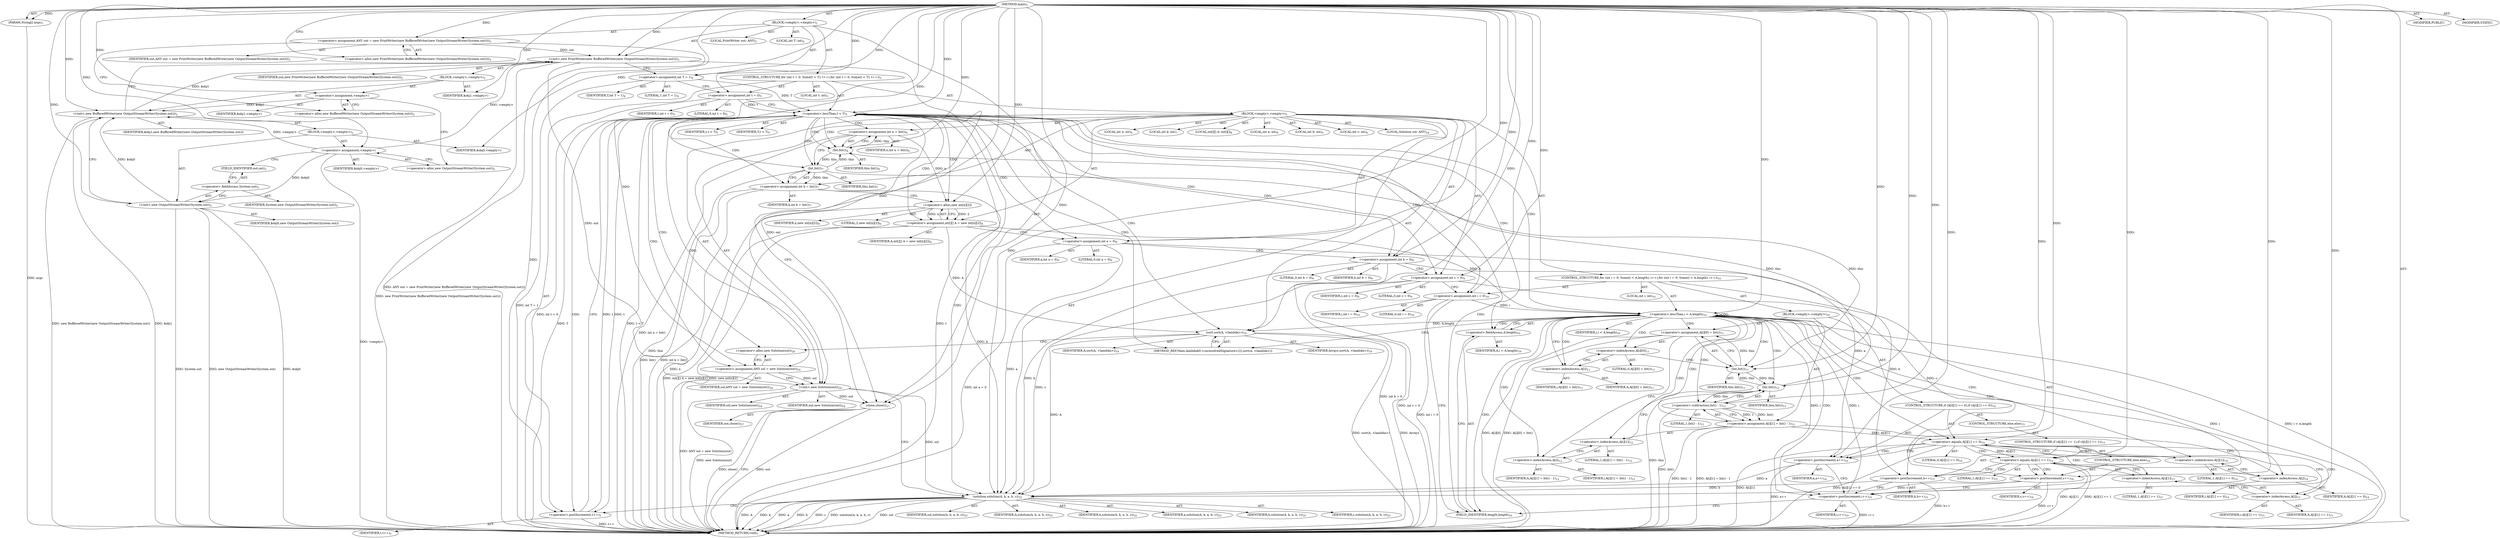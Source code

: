 digraph "main" {  
"43" [label = <(METHOD,main)<SUB>1</SUB>> ]
"26" [label = <(PARAM,String[] args)<SUB>1</SUB>> ]
"44" [label = <(BLOCK,&lt;empty&gt;,&lt;empty&gt;)<SUB>1</SUB>> ]
"4" [label = <(LOCAL,PrintWriter out: ANY)<SUB>2</SUB>> ]
"45" [label = <(&lt;operator&gt;.assignment,ANY out = new PrintWriter(new BufferedWriter(new OutputStreamWriter(System.out))))<SUB>2</SUB>> ]
"46" [label = <(IDENTIFIER,out,ANY out = new PrintWriter(new BufferedWriter(new OutputStreamWriter(System.out))))<SUB>2</SUB>> ]
"47" [label = <(&lt;operator&gt;.alloc,new PrintWriter(new BufferedWriter(new OutputStreamWriter(System.out))))<SUB>2</SUB>> ]
"48" [label = <(&lt;init&gt;,new PrintWriter(new BufferedWriter(new OutputStreamWriter(System.out))))<SUB>2</SUB>> ]
"3" [label = <(IDENTIFIER,out,new PrintWriter(new BufferedWriter(new OutputStreamWriter(System.out))))<SUB>2</SUB>> ]
"49" [label = <(BLOCK,&lt;empty&gt;,&lt;empty&gt;)<SUB>2</SUB>> ]
"50" [label = <(&lt;operator&gt;.assignment,&lt;empty&gt;)> ]
"51" [label = <(IDENTIFIER,$obj1,&lt;empty&gt;)> ]
"52" [label = <(&lt;operator&gt;.alloc,new BufferedWriter(new OutputStreamWriter(System.out)))<SUB>2</SUB>> ]
"53" [label = <(&lt;init&gt;,new BufferedWriter(new OutputStreamWriter(System.out)))<SUB>2</SUB>> ]
"54" [label = <(IDENTIFIER,$obj1,new BufferedWriter(new OutputStreamWriter(System.out)))> ]
"55" [label = <(BLOCK,&lt;empty&gt;,&lt;empty&gt;)<SUB>2</SUB>> ]
"56" [label = <(&lt;operator&gt;.assignment,&lt;empty&gt;)> ]
"57" [label = <(IDENTIFIER,$obj0,&lt;empty&gt;)> ]
"58" [label = <(&lt;operator&gt;.alloc,new OutputStreamWriter(System.out))<SUB>2</SUB>> ]
"59" [label = <(&lt;init&gt;,new OutputStreamWriter(System.out))<SUB>2</SUB>> ]
"60" [label = <(IDENTIFIER,$obj0,new OutputStreamWriter(System.out))> ]
"61" [label = <(&lt;operator&gt;.fieldAccess,System.out)<SUB>2</SUB>> ]
"62" [label = <(IDENTIFIER,System,new OutputStreamWriter(System.out))<SUB>2</SUB>> ]
"63" [label = <(FIELD_IDENTIFIER,out,out)<SUB>2</SUB>> ]
"64" [label = <(IDENTIFIER,$obj0,&lt;empty&gt;)> ]
"65" [label = <(IDENTIFIER,$obj1,&lt;empty&gt;)> ]
"22" [label = <(LOCAL,int T: int)<SUB>4</SUB>> ]
"66" [label = <(&lt;operator&gt;.assignment,int T = 1)<SUB>4</SUB>> ]
"67" [label = <(IDENTIFIER,T,int T = 1)<SUB>4</SUB>> ]
"68" [label = <(LITERAL,1,int T = 1)<SUB>4</SUB>> ]
"69" [label = <(CONTROL_STRUCTURE,for (int t = 0; Some(t &lt; T); t++),for (int t = 0; Some(t &lt; T); t++))<SUB>5</SUB>> ]
"24" [label = <(LOCAL,int t: int)<SUB>5</SUB>> ]
"70" [label = <(&lt;operator&gt;.assignment,int t = 0)<SUB>5</SUB>> ]
"71" [label = <(IDENTIFIER,t,int t = 0)<SUB>5</SUB>> ]
"72" [label = <(LITERAL,0,int t = 0)<SUB>5</SUB>> ]
"73" [label = <(&lt;operator&gt;.lessThan,t &lt; T)<SUB>5</SUB>> ]
"74" [label = <(IDENTIFIER,t,t &lt; T)<SUB>5</SUB>> ]
"75" [label = <(IDENTIFIER,T,t &lt; T)<SUB>5</SUB>> ]
"76" [label = <(&lt;operator&gt;.postIncrement,t++)<SUB>5</SUB>> ]
"77" [label = <(IDENTIFIER,t,t++)<SUB>5</SUB>> ]
"78" [label = <(BLOCK,&lt;empty&gt;,&lt;empty&gt;)<SUB>5</SUB>> ]
"6" [label = <(LOCAL,int n: int)<SUB>6</SUB>> ]
"79" [label = <(&lt;operator&gt;.assignment,int n = Int())<SUB>6</SUB>> ]
"80" [label = <(IDENTIFIER,n,int n = Int())<SUB>6</SUB>> ]
"81" [label = <(Int,Int())<SUB>6</SUB>> ]
"82" [label = <(IDENTIFIER,this,Int())<SUB>6</SUB>> ]
"15" [label = <(LOCAL,int k: int)<SUB>7</SUB>> ]
"83" [label = <(&lt;operator&gt;.assignment,int k = Int())<SUB>7</SUB>> ]
"84" [label = <(IDENTIFIER,k,int k = Int())<SUB>7</SUB>> ]
"85" [label = <(Int,Int())<SUB>7</SUB>> ]
"86" [label = <(IDENTIFIER,this,Int())<SUB>7</SUB>> ]
"17" [label = <(LOCAL,int[][] A: int[][])<SUB>8</SUB>> ]
"87" [label = <(&lt;operator&gt;.assignment,int[][] A = new int[n][2])<SUB>8</SUB>> ]
"88" [label = <(IDENTIFIER,A,int[][] A = new int[n][2])<SUB>8</SUB>> ]
"89" [label = <(&lt;operator&gt;.alloc,new int[n][2])> ]
"90" [label = <(IDENTIFIER,n,new int[n][2])<SUB>8</SUB>> ]
"91" [label = <(LITERAL,2,new int[n][2])<SUB>8</SUB>> ]
"19" [label = <(LOCAL,int a: int)<SUB>9</SUB>> ]
"11" [label = <(LOCAL,int b: int)<SUB>9</SUB>> ]
"13" [label = <(LOCAL,int c: int)<SUB>9</SUB>> ]
"92" [label = <(&lt;operator&gt;.assignment,int a = 0)<SUB>9</SUB>> ]
"93" [label = <(IDENTIFIER,a,int a = 0)<SUB>9</SUB>> ]
"94" [label = <(LITERAL,0,int a = 0)<SUB>9</SUB>> ]
"95" [label = <(&lt;operator&gt;.assignment,int b = 0)<SUB>9</SUB>> ]
"96" [label = <(IDENTIFIER,b,int b = 0)<SUB>9</SUB>> ]
"97" [label = <(LITERAL,0,int b = 0)<SUB>9</SUB>> ]
"98" [label = <(&lt;operator&gt;.assignment,int c = 0)<SUB>9</SUB>> ]
"99" [label = <(IDENTIFIER,c,int c = 0)<SUB>9</SUB>> ]
"100" [label = <(LITERAL,0,int c = 0)<SUB>9</SUB>> ]
"101" [label = <(CONTROL_STRUCTURE,for (int i = 0; Some(i &lt; A.length); i++),for (int i = 0; Some(i &lt; A.length); i++))<SUB>10</SUB>> ]
"9" [label = <(LOCAL,int i: int)<SUB>10</SUB>> ]
"102" [label = <(&lt;operator&gt;.assignment,int i = 0)<SUB>10</SUB>> ]
"103" [label = <(IDENTIFIER,i,int i = 0)<SUB>10</SUB>> ]
"104" [label = <(LITERAL,0,int i = 0)<SUB>10</SUB>> ]
"105" [label = <(&lt;operator&gt;.lessThan,i &lt; A.length)<SUB>10</SUB>> ]
"106" [label = <(IDENTIFIER,i,i &lt; A.length)<SUB>10</SUB>> ]
"107" [label = <(&lt;operator&gt;.fieldAccess,A.length)<SUB>10</SUB>> ]
"108" [label = <(IDENTIFIER,A,i &lt; A.length)<SUB>10</SUB>> ]
"109" [label = <(FIELD_IDENTIFIER,length,length)<SUB>10</SUB>> ]
"110" [label = <(&lt;operator&gt;.postIncrement,i++)<SUB>10</SUB>> ]
"111" [label = <(IDENTIFIER,i,i++)<SUB>10</SUB>> ]
"112" [label = <(BLOCK,&lt;empty&gt;,&lt;empty&gt;)<SUB>10</SUB>> ]
"113" [label = <(&lt;operator&gt;.assignment,A[i][0] = Int())<SUB>11</SUB>> ]
"114" [label = <(&lt;operator&gt;.indexAccess,A[i][0])<SUB>11</SUB>> ]
"115" [label = <(&lt;operator&gt;.indexAccess,A[i])<SUB>11</SUB>> ]
"116" [label = <(IDENTIFIER,A,A[i][0] = Int())<SUB>11</SUB>> ]
"117" [label = <(IDENTIFIER,i,A[i][0] = Int())<SUB>11</SUB>> ]
"118" [label = <(LITERAL,0,A[i][0] = Int())<SUB>11</SUB>> ]
"119" [label = <(Int,Int())<SUB>11</SUB>> ]
"120" [label = <(IDENTIFIER,this,Int())<SUB>11</SUB>> ]
"121" [label = <(&lt;operator&gt;.assignment,A[i][1] = Int() - 1)<SUB>12</SUB>> ]
"122" [label = <(&lt;operator&gt;.indexAccess,A[i][1])<SUB>12</SUB>> ]
"123" [label = <(&lt;operator&gt;.indexAccess,A[i])<SUB>12</SUB>> ]
"124" [label = <(IDENTIFIER,A,A[i][1] = Int() - 1)<SUB>12</SUB>> ]
"125" [label = <(IDENTIFIER,i,A[i][1] = Int() - 1)<SUB>12</SUB>> ]
"126" [label = <(LITERAL,1,A[i][1] = Int() - 1)<SUB>12</SUB>> ]
"127" [label = <(&lt;operator&gt;.subtraction,Int() - 1)<SUB>12</SUB>> ]
"128" [label = <(Int,Int())<SUB>12</SUB>> ]
"129" [label = <(IDENTIFIER,this,Int())<SUB>12</SUB>> ]
"130" [label = <(LITERAL,1,Int() - 1)<SUB>12</SUB>> ]
"131" [label = <(CONTROL_STRUCTURE,if (A[i][1] == 0),if (A[i][1] == 0))<SUB>14</SUB>> ]
"132" [label = <(&lt;operator&gt;.equals,A[i][1] == 0)<SUB>14</SUB>> ]
"133" [label = <(&lt;operator&gt;.indexAccess,A[i][1])<SUB>14</SUB>> ]
"134" [label = <(&lt;operator&gt;.indexAccess,A[i])<SUB>14</SUB>> ]
"135" [label = <(IDENTIFIER,A,A[i][1] == 0)<SUB>14</SUB>> ]
"136" [label = <(IDENTIFIER,i,A[i][1] == 0)<SUB>14</SUB>> ]
"137" [label = <(LITERAL,1,A[i][1] == 0)<SUB>14</SUB>> ]
"138" [label = <(LITERAL,0,A[i][1] == 0)<SUB>14</SUB>> ]
"139" [label = <(&lt;operator&gt;.postIncrement,a++)<SUB>14</SUB>> ]
"140" [label = <(IDENTIFIER,a,a++)<SUB>14</SUB>> ]
"141" [label = <(CONTROL_STRUCTURE,else,else)<SUB>15</SUB>> ]
"142" [label = <(CONTROL_STRUCTURE,if (A[i][1] == 1),if (A[i][1] == 1))<SUB>15</SUB>> ]
"143" [label = <(&lt;operator&gt;.equals,A[i][1] == 1)<SUB>15</SUB>> ]
"144" [label = <(&lt;operator&gt;.indexAccess,A[i][1])<SUB>15</SUB>> ]
"145" [label = <(&lt;operator&gt;.indexAccess,A[i])<SUB>15</SUB>> ]
"146" [label = <(IDENTIFIER,A,A[i][1] == 1)<SUB>15</SUB>> ]
"147" [label = <(IDENTIFIER,i,A[i][1] == 1)<SUB>15</SUB>> ]
"148" [label = <(LITERAL,1,A[i][1] == 1)<SUB>15</SUB>> ]
"149" [label = <(LITERAL,1,A[i][1] == 1)<SUB>15</SUB>> ]
"150" [label = <(&lt;operator&gt;.postIncrement,b++)<SUB>15</SUB>> ]
"151" [label = <(IDENTIFIER,b,b++)<SUB>15</SUB>> ]
"152" [label = <(CONTROL_STRUCTURE,else,else)<SUB>16</SUB>> ]
"153" [label = <(&lt;operator&gt;.postIncrement,c++)<SUB>16</SUB>> ]
"154" [label = <(IDENTIFIER,c,c++)<SUB>16</SUB>> ]
"155" [label = <(sort,sort(A, &lt;lambda&gt;))<SUB>19</SUB>> ]
"156" [label = <(IDENTIFIER,Arrays,sort(A, &lt;lambda&gt;))<SUB>19</SUB>> ]
"157" [label = <(IDENTIFIER,A,sort(A, &lt;lambda&gt;))<SUB>19</SUB>> ]
"7" [label = <(METHOD_REF,Main.lambda$0:&lt;unresolvedSignature&gt;(2),sort(A, &lt;lambda&gt;))> ]
"28" [label = <(LOCAL,Solution sol: ANY)<SUB>24</SUB>> ]
"158" [label = <(&lt;operator&gt;.assignment,ANY sol = new Solution(out))<SUB>24</SUB>> ]
"159" [label = <(IDENTIFIER,sol,ANY sol = new Solution(out))<SUB>24</SUB>> ]
"160" [label = <(&lt;operator&gt;.alloc,new Solution(out))<SUB>24</SUB>> ]
"161" [label = <(&lt;init&gt;,new Solution(out))<SUB>24</SUB>> ]
"27" [label = <(IDENTIFIER,sol,new Solution(out))<SUB>24</SUB>> ]
"162" [label = <(IDENTIFIER,out,new Solution(out))<SUB>24</SUB>> ]
"163" [label = <(solution,solution(A, k, a, b, c))<SUB>25</SUB>> ]
"164" [label = <(IDENTIFIER,sol,solution(A, k, a, b, c))<SUB>25</SUB>> ]
"165" [label = <(IDENTIFIER,A,solution(A, k, a, b, c))<SUB>25</SUB>> ]
"166" [label = <(IDENTIFIER,k,solution(A, k, a, b, c))<SUB>25</SUB>> ]
"167" [label = <(IDENTIFIER,a,solution(A, k, a, b, c))<SUB>25</SUB>> ]
"168" [label = <(IDENTIFIER,b,solution(A, k, a, b, c))<SUB>25</SUB>> ]
"169" [label = <(IDENTIFIER,c,solution(A, k, a, b, c))<SUB>25</SUB>> ]
"170" [label = <(close,close())<SUB>27</SUB>> ]
"171" [label = <(IDENTIFIER,out,close())<SUB>27</SUB>> ]
"172" [label = <(MODIFIER,PUBLIC)> ]
"173" [label = <(MODIFIER,STATIC)> ]
"174" [label = <(METHOD_RETURN,void)<SUB>1</SUB>> ]
  "43" -> "26"  [ label = "AST: "] 
  "43" -> "44"  [ label = "AST: "] 
  "43" -> "172"  [ label = "AST: "] 
  "43" -> "173"  [ label = "AST: "] 
  "43" -> "174"  [ label = "AST: "] 
  "44" -> "4"  [ label = "AST: "] 
  "44" -> "45"  [ label = "AST: "] 
  "44" -> "48"  [ label = "AST: "] 
  "44" -> "22"  [ label = "AST: "] 
  "44" -> "66"  [ label = "AST: "] 
  "44" -> "69"  [ label = "AST: "] 
  "44" -> "170"  [ label = "AST: "] 
  "45" -> "46"  [ label = "AST: "] 
  "45" -> "47"  [ label = "AST: "] 
  "48" -> "3"  [ label = "AST: "] 
  "48" -> "49"  [ label = "AST: "] 
  "49" -> "50"  [ label = "AST: "] 
  "49" -> "53"  [ label = "AST: "] 
  "49" -> "65"  [ label = "AST: "] 
  "50" -> "51"  [ label = "AST: "] 
  "50" -> "52"  [ label = "AST: "] 
  "53" -> "54"  [ label = "AST: "] 
  "53" -> "55"  [ label = "AST: "] 
  "55" -> "56"  [ label = "AST: "] 
  "55" -> "59"  [ label = "AST: "] 
  "55" -> "64"  [ label = "AST: "] 
  "56" -> "57"  [ label = "AST: "] 
  "56" -> "58"  [ label = "AST: "] 
  "59" -> "60"  [ label = "AST: "] 
  "59" -> "61"  [ label = "AST: "] 
  "61" -> "62"  [ label = "AST: "] 
  "61" -> "63"  [ label = "AST: "] 
  "66" -> "67"  [ label = "AST: "] 
  "66" -> "68"  [ label = "AST: "] 
  "69" -> "24"  [ label = "AST: "] 
  "69" -> "70"  [ label = "AST: "] 
  "69" -> "73"  [ label = "AST: "] 
  "69" -> "76"  [ label = "AST: "] 
  "69" -> "78"  [ label = "AST: "] 
  "70" -> "71"  [ label = "AST: "] 
  "70" -> "72"  [ label = "AST: "] 
  "73" -> "74"  [ label = "AST: "] 
  "73" -> "75"  [ label = "AST: "] 
  "76" -> "77"  [ label = "AST: "] 
  "78" -> "6"  [ label = "AST: "] 
  "78" -> "79"  [ label = "AST: "] 
  "78" -> "15"  [ label = "AST: "] 
  "78" -> "83"  [ label = "AST: "] 
  "78" -> "17"  [ label = "AST: "] 
  "78" -> "87"  [ label = "AST: "] 
  "78" -> "19"  [ label = "AST: "] 
  "78" -> "11"  [ label = "AST: "] 
  "78" -> "13"  [ label = "AST: "] 
  "78" -> "92"  [ label = "AST: "] 
  "78" -> "95"  [ label = "AST: "] 
  "78" -> "98"  [ label = "AST: "] 
  "78" -> "101"  [ label = "AST: "] 
  "78" -> "155"  [ label = "AST: "] 
  "78" -> "28"  [ label = "AST: "] 
  "78" -> "158"  [ label = "AST: "] 
  "78" -> "161"  [ label = "AST: "] 
  "78" -> "163"  [ label = "AST: "] 
  "79" -> "80"  [ label = "AST: "] 
  "79" -> "81"  [ label = "AST: "] 
  "81" -> "82"  [ label = "AST: "] 
  "83" -> "84"  [ label = "AST: "] 
  "83" -> "85"  [ label = "AST: "] 
  "85" -> "86"  [ label = "AST: "] 
  "87" -> "88"  [ label = "AST: "] 
  "87" -> "89"  [ label = "AST: "] 
  "89" -> "90"  [ label = "AST: "] 
  "89" -> "91"  [ label = "AST: "] 
  "92" -> "93"  [ label = "AST: "] 
  "92" -> "94"  [ label = "AST: "] 
  "95" -> "96"  [ label = "AST: "] 
  "95" -> "97"  [ label = "AST: "] 
  "98" -> "99"  [ label = "AST: "] 
  "98" -> "100"  [ label = "AST: "] 
  "101" -> "9"  [ label = "AST: "] 
  "101" -> "102"  [ label = "AST: "] 
  "101" -> "105"  [ label = "AST: "] 
  "101" -> "110"  [ label = "AST: "] 
  "101" -> "112"  [ label = "AST: "] 
  "102" -> "103"  [ label = "AST: "] 
  "102" -> "104"  [ label = "AST: "] 
  "105" -> "106"  [ label = "AST: "] 
  "105" -> "107"  [ label = "AST: "] 
  "107" -> "108"  [ label = "AST: "] 
  "107" -> "109"  [ label = "AST: "] 
  "110" -> "111"  [ label = "AST: "] 
  "112" -> "113"  [ label = "AST: "] 
  "112" -> "121"  [ label = "AST: "] 
  "112" -> "131"  [ label = "AST: "] 
  "113" -> "114"  [ label = "AST: "] 
  "113" -> "119"  [ label = "AST: "] 
  "114" -> "115"  [ label = "AST: "] 
  "114" -> "118"  [ label = "AST: "] 
  "115" -> "116"  [ label = "AST: "] 
  "115" -> "117"  [ label = "AST: "] 
  "119" -> "120"  [ label = "AST: "] 
  "121" -> "122"  [ label = "AST: "] 
  "121" -> "127"  [ label = "AST: "] 
  "122" -> "123"  [ label = "AST: "] 
  "122" -> "126"  [ label = "AST: "] 
  "123" -> "124"  [ label = "AST: "] 
  "123" -> "125"  [ label = "AST: "] 
  "127" -> "128"  [ label = "AST: "] 
  "127" -> "130"  [ label = "AST: "] 
  "128" -> "129"  [ label = "AST: "] 
  "131" -> "132"  [ label = "AST: "] 
  "131" -> "139"  [ label = "AST: "] 
  "131" -> "141"  [ label = "AST: "] 
  "132" -> "133"  [ label = "AST: "] 
  "132" -> "138"  [ label = "AST: "] 
  "133" -> "134"  [ label = "AST: "] 
  "133" -> "137"  [ label = "AST: "] 
  "134" -> "135"  [ label = "AST: "] 
  "134" -> "136"  [ label = "AST: "] 
  "139" -> "140"  [ label = "AST: "] 
  "141" -> "142"  [ label = "AST: "] 
  "142" -> "143"  [ label = "AST: "] 
  "142" -> "150"  [ label = "AST: "] 
  "142" -> "152"  [ label = "AST: "] 
  "143" -> "144"  [ label = "AST: "] 
  "143" -> "149"  [ label = "AST: "] 
  "144" -> "145"  [ label = "AST: "] 
  "144" -> "148"  [ label = "AST: "] 
  "145" -> "146"  [ label = "AST: "] 
  "145" -> "147"  [ label = "AST: "] 
  "150" -> "151"  [ label = "AST: "] 
  "152" -> "153"  [ label = "AST: "] 
  "153" -> "154"  [ label = "AST: "] 
  "155" -> "156"  [ label = "AST: "] 
  "155" -> "157"  [ label = "AST: "] 
  "155" -> "7"  [ label = "AST: "] 
  "158" -> "159"  [ label = "AST: "] 
  "158" -> "160"  [ label = "AST: "] 
  "161" -> "27"  [ label = "AST: "] 
  "161" -> "162"  [ label = "AST: "] 
  "163" -> "164"  [ label = "AST: "] 
  "163" -> "165"  [ label = "AST: "] 
  "163" -> "166"  [ label = "AST: "] 
  "163" -> "167"  [ label = "AST: "] 
  "163" -> "168"  [ label = "AST: "] 
  "163" -> "169"  [ label = "AST: "] 
  "170" -> "171"  [ label = "AST: "] 
  "45" -> "52"  [ label = "CFG: "] 
  "48" -> "66"  [ label = "CFG: "] 
  "66" -> "70"  [ label = "CFG: "] 
  "170" -> "174"  [ label = "CFG: "] 
  "47" -> "45"  [ label = "CFG: "] 
  "70" -> "73"  [ label = "CFG: "] 
  "73" -> "81"  [ label = "CFG: "] 
  "73" -> "170"  [ label = "CFG: "] 
  "76" -> "73"  [ label = "CFG: "] 
  "50" -> "58"  [ label = "CFG: "] 
  "53" -> "48"  [ label = "CFG: "] 
  "79" -> "85"  [ label = "CFG: "] 
  "83" -> "89"  [ label = "CFG: "] 
  "87" -> "92"  [ label = "CFG: "] 
  "92" -> "95"  [ label = "CFG: "] 
  "95" -> "98"  [ label = "CFG: "] 
  "98" -> "102"  [ label = "CFG: "] 
  "155" -> "160"  [ label = "CFG: "] 
  "158" -> "161"  [ label = "CFG: "] 
  "161" -> "163"  [ label = "CFG: "] 
  "163" -> "76"  [ label = "CFG: "] 
  "52" -> "50"  [ label = "CFG: "] 
  "81" -> "79"  [ label = "CFG: "] 
  "85" -> "83"  [ label = "CFG: "] 
  "89" -> "87"  [ label = "CFG: "] 
  "102" -> "109"  [ label = "CFG: "] 
  "105" -> "115"  [ label = "CFG: "] 
  "105" -> "7"  [ label = "CFG: "] 
  "110" -> "109"  [ label = "CFG: "] 
  "7" -> "155"  [ label = "CFG: "] 
  "160" -> "158"  [ label = "CFG: "] 
  "56" -> "63"  [ label = "CFG: "] 
  "59" -> "53"  [ label = "CFG: "] 
  "107" -> "105"  [ label = "CFG: "] 
  "113" -> "123"  [ label = "CFG: "] 
  "121" -> "134"  [ label = "CFG: "] 
  "58" -> "56"  [ label = "CFG: "] 
  "61" -> "59"  [ label = "CFG: "] 
  "109" -> "107"  [ label = "CFG: "] 
  "114" -> "119"  [ label = "CFG: "] 
  "119" -> "113"  [ label = "CFG: "] 
  "122" -> "128"  [ label = "CFG: "] 
  "127" -> "121"  [ label = "CFG: "] 
  "132" -> "139"  [ label = "CFG: "] 
  "132" -> "145"  [ label = "CFG: "] 
  "139" -> "110"  [ label = "CFG: "] 
  "63" -> "61"  [ label = "CFG: "] 
  "115" -> "114"  [ label = "CFG: "] 
  "123" -> "122"  [ label = "CFG: "] 
  "128" -> "127"  [ label = "CFG: "] 
  "133" -> "132"  [ label = "CFG: "] 
  "134" -> "133"  [ label = "CFG: "] 
  "143" -> "150"  [ label = "CFG: "] 
  "143" -> "153"  [ label = "CFG: "] 
  "150" -> "110"  [ label = "CFG: "] 
  "144" -> "143"  [ label = "CFG: "] 
  "153" -> "110"  [ label = "CFG: "] 
  "145" -> "144"  [ label = "CFG: "] 
  "43" -> "47"  [ label = "CFG: "] 
  "26" -> "174"  [ label = "DDG: args"] 
  "45" -> "174"  [ label = "DDG: ANY out = new PrintWriter(new BufferedWriter(new OutputStreamWriter(System.out)))"] 
  "53" -> "174"  [ label = "DDG: $obj1"] 
  "56" -> "174"  [ label = "DDG: &lt;empty&gt;"] 
  "59" -> "174"  [ label = "DDG: $obj0"] 
  "59" -> "174"  [ label = "DDG: System.out"] 
  "59" -> "174"  [ label = "DDG: new OutputStreamWriter(System.out)"] 
  "53" -> "174"  [ label = "DDG: new BufferedWriter(new OutputStreamWriter(System.out))"] 
  "48" -> "174"  [ label = "DDG: new PrintWriter(new BufferedWriter(new OutputStreamWriter(System.out)))"] 
  "66" -> "174"  [ label = "DDG: int T = 1"] 
  "70" -> "174"  [ label = "DDG: int t = 0"] 
  "73" -> "174"  [ label = "DDG: t"] 
  "73" -> "174"  [ label = "DDG: T"] 
  "73" -> "174"  [ label = "DDG: t &lt; T"] 
  "170" -> "174"  [ label = "DDG: out"] 
  "170" -> "174"  [ label = "DDG: close()"] 
  "79" -> "174"  [ label = "DDG: int n = Int()"] 
  "85" -> "174"  [ label = "DDG: this"] 
  "83" -> "174"  [ label = "DDG: Int()"] 
  "83" -> "174"  [ label = "DDG: int k = Int()"] 
  "89" -> "174"  [ label = "DDG: n"] 
  "87" -> "174"  [ label = "DDG: new int[n][2]"] 
  "87" -> "174"  [ label = "DDG: int[][] A = new int[n][2]"] 
  "92" -> "174"  [ label = "DDG: int a = 0"] 
  "95" -> "174"  [ label = "DDG: int b = 0"] 
  "98" -> "174"  [ label = "DDG: int c = 0"] 
  "102" -> "174"  [ label = "DDG: int i = 0"] 
  "105" -> "174"  [ label = "DDG: i"] 
  "105" -> "174"  [ label = "DDG: i &lt; A.length"] 
  "155" -> "174"  [ label = "DDG: sort(A, &lt;lambda&gt;)"] 
  "158" -> "174"  [ label = "DDG: ANY sol = new Solution(out)"] 
  "161" -> "174"  [ label = "DDG: new Solution(out)"] 
  "163" -> "174"  [ label = "DDG: sol"] 
  "163" -> "174"  [ label = "DDG: A"] 
  "163" -> "174"  [ label = "DDG: k"] 
  "163" -> "174"  [ label = "DDG: a"] 
  "163" -> "174"  [ label = "DDG: b"] 
  "163" -> "174"  [ label = "DDG: c"] 
  "163" -> "174"  [ label = "DDG: solution(A, k, a, b, c)"] 
  "76" -> "174"  [ label = "DDG: t++"] 
  "113" -> "174"  [ label = "DDG: A[i][0]"] 
  "113" -> "174"  [ label = "DDG: A[i][0] = Int()"] 
  "128" -> "174"  [ label = "DDG: this"] 
  "127" -> "174"  [ label = "DDG: Int()"] 
  "121" -> "174"  [ label = "DDG: Int() - 1"] 
  "121" -> "174"  [ label = "DDG: A[i][1] = Int() - 1"] 
  "132" -> "174"  [ label = "DDG: A[i][1]"] 
  "132" -> "174"  [ label = "DDG: A[i][1] == 0"] 
  "143" -> "174"  [ label = "DDG: A[i][1]"] 
  "143" -> "174"  [ label = "DDG: A[i][1] == 1"] 
  "153" -> "174"  [ label = "DDG: c++"] 
  "150" -> "174"  [ label = "DDG: b++"] 
  "139" -> "174"  [ label = "DDG: a++"] 
  "110" -> "174"  [ label = "DDG: i++"] 
  "155" -> "174"  [ label = "DDG: Arrays"] 
  "43" -> "26"  [ label = "DDG: "] 
  "43" -> "45"  [ label = "DDG: "] 
  "43" -> "66"  [ label = "DDG: "] 
  "45" -> "48"  [ label = "DDG: out"] 
  "43" -> "48"  [ label = "DDG: "] 
  "56" -> "48"  [ label = "DDG: &lt;empty&gt;"] 
  "53" -> "48"  [ label = "DDG: $obj1"] 
  "43" -> "70"  [ label = "DDG: "] 
  "48" -> "170"  [ label = "DDG: out"] 
  "161" -> "170"  [ label = "DDG: out"] 
  "43" -> "170"  [ label = "DDG: "] 
  "43" -> "50"  [ label = "DDG: "] 
  "43" -> "65"  [ label = "DDG: "] 
  "70" -> "73"  [ label = "DDG: t"] 
  "76" -> "73"  [ label = "DDG: t"] 
  "43" -> "73"  [ label = "DDG: "] 
  "66" -> "73"  [ label = "DDG: T"] 
  "73" -> "76"  [ label = "DDG: t"] 
  "43" -> "76"  [ label = "DDG: "] 
  "81" -> "79"  [ label = "DDG: this"] 
  "85" -> "83"  [ label = "DDG: this"] 
  "89" -> "87"  [ label = "DDG: n"] 
  "89" -> "87"  [ label = "DDG: 2"] 
  "43" -> "92"  [ label = "DDG: "] 
  "43" -> "95"  [ label = "DDG: "] 
  "43" -> "98"  [ label = "DDG: "] 
  "43" -> "158"  [ label = "DDG: "] 
  "50" -> "53"  [ label = "DDG: $obj1"] 
  "43" -> "53"  [ label = "DDG: "] 
  "56" -> "53"  [ label = "DDG: &lt;empty&gt;"] 
  "59" -> "53"  [ label = "DDG: $obj0"] 
  "43" -> "102"  [ label = "DDG: "] 
  "43" -> "155"  [ label = "DDG: "] 
  "87" -> "155"  [ label = "DDG: A"] 
  "105" -> "155"  [ label = "DDG: A.length"] 
  "158" -> "161"  [ label = "DDG: sol"] 
  "43" -> "161"  [ label = "DDG: "] 
  "48" -> "161"  [ label = "DDG: out"] 
  "161" -> "163"  [ label = "DDG: sol"] 
  "43" -> "163"  [ label = "DDG: "] 
  "155" -> "163"  [ label = "DDG: A"] 
  "83" -> "163"  [ label = "DDG: k"] 
  "92" -> "163"  [ label = "DDG: a"] 
  "139" -> "163"  [ label = "DDG: a"] 
  "95" -> "163"  [ label = "DDG: b"] 
  "150" -> "163"  [ label = "DDG: b"] 
  "98" -> "163"  [ label = "DDG: c"] 
  "153" -> "163"  [ label = "DDG: c"] 
  "43" -> "56"  [ label = "DDG: "] 
  "43" -> "64"  [ label = "DDG: "] 
  "85" -> "81"  [ label = "DDG: this"] 
  "128" -> "81"  [ label = "DDG: this"] 
  "43" -> "81"  [ label = "DDG: "] 
  "81" -> "85"  [ label = "DDG: this"] 
  "43" -> "85"  [ label = "DDG: "] 
  "79" -> "89"  [ label = "DDG: n"] 
  "43" -> "89"  [ label = "DDG: "] 
  "102" -> "105"  [ label = "DDG: i"] 
  "110" -> "105"  [ label = "DDG: i"] 
  "43" -> "105"  [ label = "DDG: "] 
  "87" -> "105"  [ label = "DDG: A"] 
  "105" -> "110"  [ label = "DDG: i"] 
  "43" -> "110"  [ label = "DDG: "] 
  "119" -> "113"  [ label = "DDG: this"] 
  "127" -> "121"  [ label = "DDG: Int()"] 
  "127" -> "121"  [ label = "DDG: 1"] 
  "56" -> "59"  [ label = "DDG: $obj0"] 
  "43" -> "59"  [ label = "DDG: "] 
  "85" -> "119"  [ label = "DDG: this"] 
  "128" -> "119"  [ label = "DDG: this"] 
  "43" -> "119"  [ label = "DDG: "] 
  "128" -> "127"  [ label = "DDG: this"] 
  "43" -> "127"  [ label = "DDG: "] 
  "121" -> "132"  [ label = "DDG: A[i][1]"] 
  "43" -> "132"  [ label = "DDG: "] 
  "92" -> "139"  [ label = "DDG: a"] 
  "43" -> "139"  [ label = "DDG: "] 
  "119" -> "128"  [ label = "DDG: this"] 
  "43" -> "128"  [ label = "DDG: "] 
  "132" -> "143"  [ label = "DDG: A[i][1]"] 
  "43" -> "143"  [ label = "DDG: "] 
  "95" -> "150"  [ label = "DDG: b"] 
  "43" -> "150"  [ label = "DDG: "] 
  "98" -> "153"  [ label = "DDG: c"] 
  "43" -> "153"  [ label = "DDG: "] 
  "73" -> "107"  [ label = "CDG: "] 
  "73" -> "160"  [ label = "CDG: "] 
  "73" -> "73"  [ label = "CDG: "] 
  "73" -> "89"  [ label = "CDG: "] 
  "73" -> "98"  [ label = "CDG: "] 
  "73" -> "81"  [ label = "CDG: "] 
  "73" -> "161"  [ label = "CDG: "] 
  "73" -> "163"  [ label = "CDG: "] 
  "73" -> "102"  [ label = "CDG: "] 
  "73" -> "85"  [ label = "CDG: "] 
  "73" -> "95"  [ label = "CDG: "] 
  "73" -> "92"  [ label = "CDG: "] 
  "73" -> "7"  [ label = "CDG: "] 
  "73" -> "76"  [ label = "CDG: "] 
  "73" -> "87"  [ label = "CDG: "] 
  "73" -> "79"  [ label = "CDG: "] 
  "73" -> "83"  [ label = "CDG: "] 
  "73" -> "105"  [ label = "CDG: "] 
  "73" -> "155"  [ label = "CDG: "] 
  "73" -> "158"  [ label = "CDG: "] 
  "73" -> "109"  [ label = "CDG: "] 
  "105" -> "107"  [ label = "CDG: "] 
  "105" -> "115"  [ label = "CDG: "] 
  "105" -> "113"  [ label = "CDG: "] 
  "105" -> "122"  [ label = "CDG: "] 
  "105" -> "128"  [ label = "CDG: "] 
  "105" -> "114"  [ label = "CDG: "] 
  "105" -> "132"  [ label = "CDG: "] 
  "105" -> "119"  [ label = "CDG: "] 
  "105" -> "121"  [ label = "CDG: "] 
  "105" -> "123"  [ label = "CDG: "] 
  "105" -> "134"  [ label = "CDG: "] 
  "105" -> "105"  [ label = "CDG: "] 
  "105" -> "110"  [ label = "CDG: "] 
  "105" -> "127"  [ label = "CDG: "] 
  "105" -> "109"  [ label = "CDG: "] 
  "105" -> "133"  [ label = "CDG: "] 
  "132" -> "145"  [ label = "CDG: "] 
  "132" -> "144"  [ label = "CDG: "] 
  "132" -> "143"  [ label = "CDG: "] 
  "132" -> "139"  [ label = "CDG: "] 
  "143" -> "150"  [ label = "CDG: "] 
  "143" -> "153"  [ label = "CDG: "] 
}
